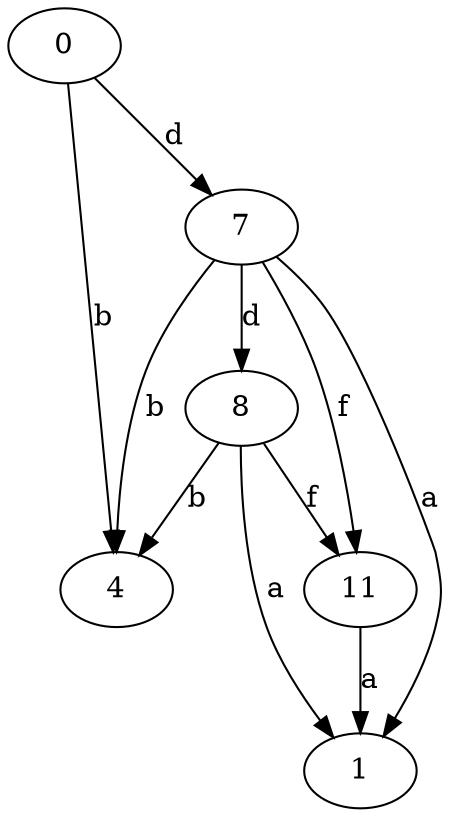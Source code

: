 strict digraph  {
1;
4;
7;
0;
8;
11;
7 -> 1  [label=a];
7 -> 4  [label=b];
7 -> 8  [label=d];
7 -> 11  [label=f];
0 -> 4  [label=b];
0 -> 7  [label=d];
8 -> 1  [label=a];
8 -> 4  [label=b];
8 -> 11  [label=f];
11 -> 1  [label=a];
}
